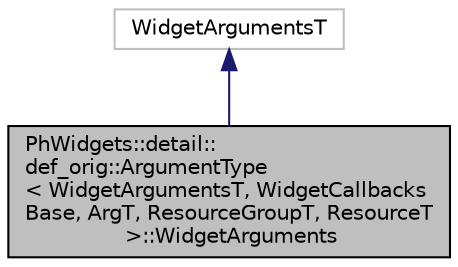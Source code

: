 digraph "PhWidgets::detail::def_orig::ArgumentType&lt; WidgetArgumentsT, WidgetCallbacksBase, ArgT, ResourceGroupT, ResourceT &gt;::WidgetArguments"
{
  edge [fontname="Helvetica",fontsize="10",labelfontname="Helvetica",labelfontsize="10"];
  node [fontname="Helvetica",fontsize="10",shape=record];
  Node2 [label="PhWidgets::detail::\ldef_orig::ArgumentType\l\< WidgetArgumentsT, WidgetCallbacks\lBase, ArgT, ResourceGroupT, ResourceT\l \>::WidgetArguments",height=0.2,width=0.4,color="black", fillcolor="grey75", style="filled", fontcolor="black"];
  Node3 -> Node2 [dir="back",color="midnightblue",fontsize="10",style="solid",fontname="Helvetica"];
  Node3 [label="WidgetArgumentsT",height=0.2,width=0.4,color="grey75", fillcolor="white", style="filled"];
}

